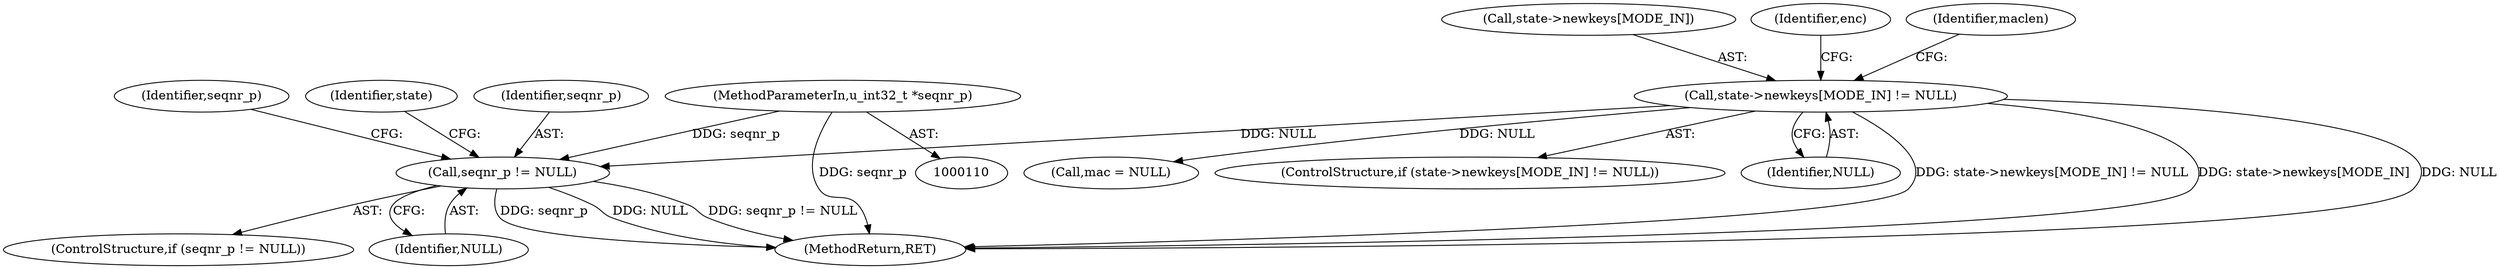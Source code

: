 digraph "0_mindrot_2fecfd486bdba9f51b3a789277bb0733ca36e1c0@pointer" {
"1000706" [label="(Call,seqnr_p != NULL)"];
"1000113" [label="(MethodParameterIn,u_int32_t *seqnr_p)"];
"1000159" [label="(Call,state->newkeys[MODE_IN] != NULL)"];
"1000976" [label="(MethodReturn,RET)"];
"1000711" [label="(Identifier,seqnr_p)"];
"1000706" [label="(Call,seqnr_p != NULL)"];
"1000113" [label="(MethodParameterIn,u_int32_t *seqnr_p)"];
"1000159" [label="(Call,state->newkeys[MODE_IN] != NULL)"];
"1000722" [label="(Identifier,state)"];
"1000206" [label="(Call,mac = NULL)"];
"1000705" [label="(ControlStructure,if (seqnr_p != NULL))"];
"1000160" [label="(Call,state->newkeys[MODE_IN])"];
"1000168" [label="(Identifier,enc)"];
"1000707" [label="(Identifier,seqnr_p)"];
"1000158" [label="(ControlStructure,if (state->newkeys[MODE_IN] != NULL))"];
"1000708" [label="(Identifier,NULL)"];
"1000210" [label="(Identifier,maclen)"];
"1000165" [label="(Identifier,NULL)"];
"1000706" -> "1000705"  [label="AST: "];
"1000706" -> "1000708"  [label="CFG: "];
"1000707" -> "1000706"  [label="AST: "];
"1000708" -> "1000706"  [label="AST: "];
"1000711" -> "1000706"  [label="CFG: "];
"1000722" -> "1000706"  [label="CFG: "];
"1000706" -> "1000976"  [label="DDG: NULL"];
"1000706" -> "1000976"  [label="DDG: seqnr_p != NULL"];
"1000706" -> "1000976"  [label="DDG: seqnr_p"];
"1000113" -> "1000706"  [label="DDG: seqnr_p"];
"1000159" -> "1000706"  [label="DDG: NULL"];
"1000113" -> "1000110"  [label="AST: "];
"1000113" -> "1000976"  [label="DDG: seqnr_p"];
"1000159" -> "1000158"  [label="AST: "];
"1000159" -> "1000165"  [label="CFG: "];
"1000160" -> "1000159"  [label="AST: "];
"1000165" -> "1000159"  [label="AST: "];
"1000168" -> "1000159"  [label="CFG: "];
"1000210" -> "1000159"  [label="CFG: "];
"1000159" -> "1000976"  [label="DDG: state->newkeys[MODE_IN] != NULL"];
"1000159" -> "1000976"  [label="DDG: state->newkeys[MODE_IN]"];
"1000159" -> "1000976"  [label="DDG: NULL"];
"1000159" -> "1000206"  [label="DDG: NULL"];
}
